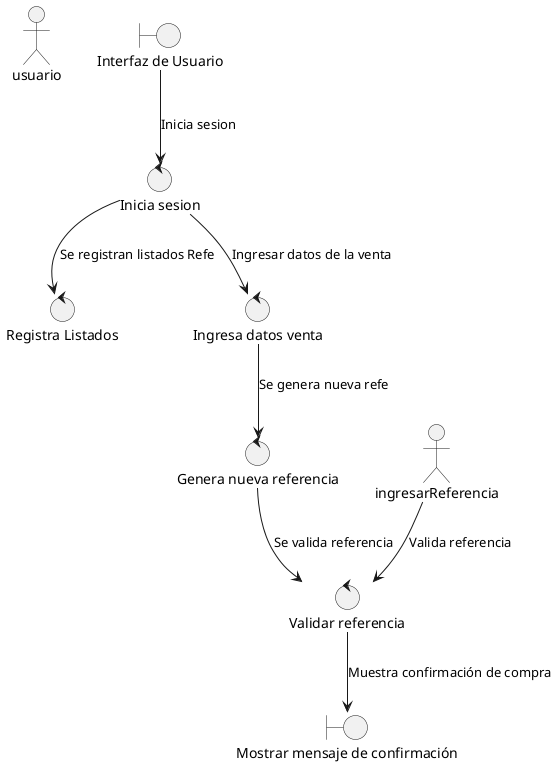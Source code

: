 @startuml

actor usuario as usuario
boundary "Interfaz de Usuario" as interfazUsuario
control "Inicia sesion" as iniciaSesion
control "Registra Listados" as registraListados 
control "Ingresa datos venta" as ingresarDatosVenta
control "Genera nueva referencia" as generaNuevaReferencia
control "Validar referencia" as validarReferencia
boundary "Mostrar mensaje de confirmación" as mensajeConfirmacion

interfazUsuario -down-> iniciaSesion : Inicia sesion
iniciaSesion -down-> registraListados : Se registran listados Refe
iniciaSesion -down-> ingresarDatosVenta : Ingresar datos de la venta
ingresarDatosVenta -down-> generaNuevaReferencia : Se genera nueva refe
generaNuevaReferencia -down-> validarReferencia : Se valida referencia  
ingresarReferencia -down-> validarReferencia : Valida referencia
validarReferencia -down-> mensajeConfirmacion: Muestra confirmación de compra

@enduml
